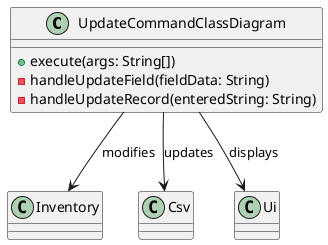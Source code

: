 @startuml UpdateCommandClassDiagram

class UpdateCommandClassDiagram {
    +execute(args: String[])
    -handleUpdateField(fieldData: String)
    -handleUpdateRecord(enteredString: String)
}

class Inventory
class Csv
class Ui

UpdateCommandClassDiagram --> Inventory : modifies
UpdateCommandClassDiagram --> Csv : updates
UpdateCommandClassDiagram --> Ui : displays

@enduml
